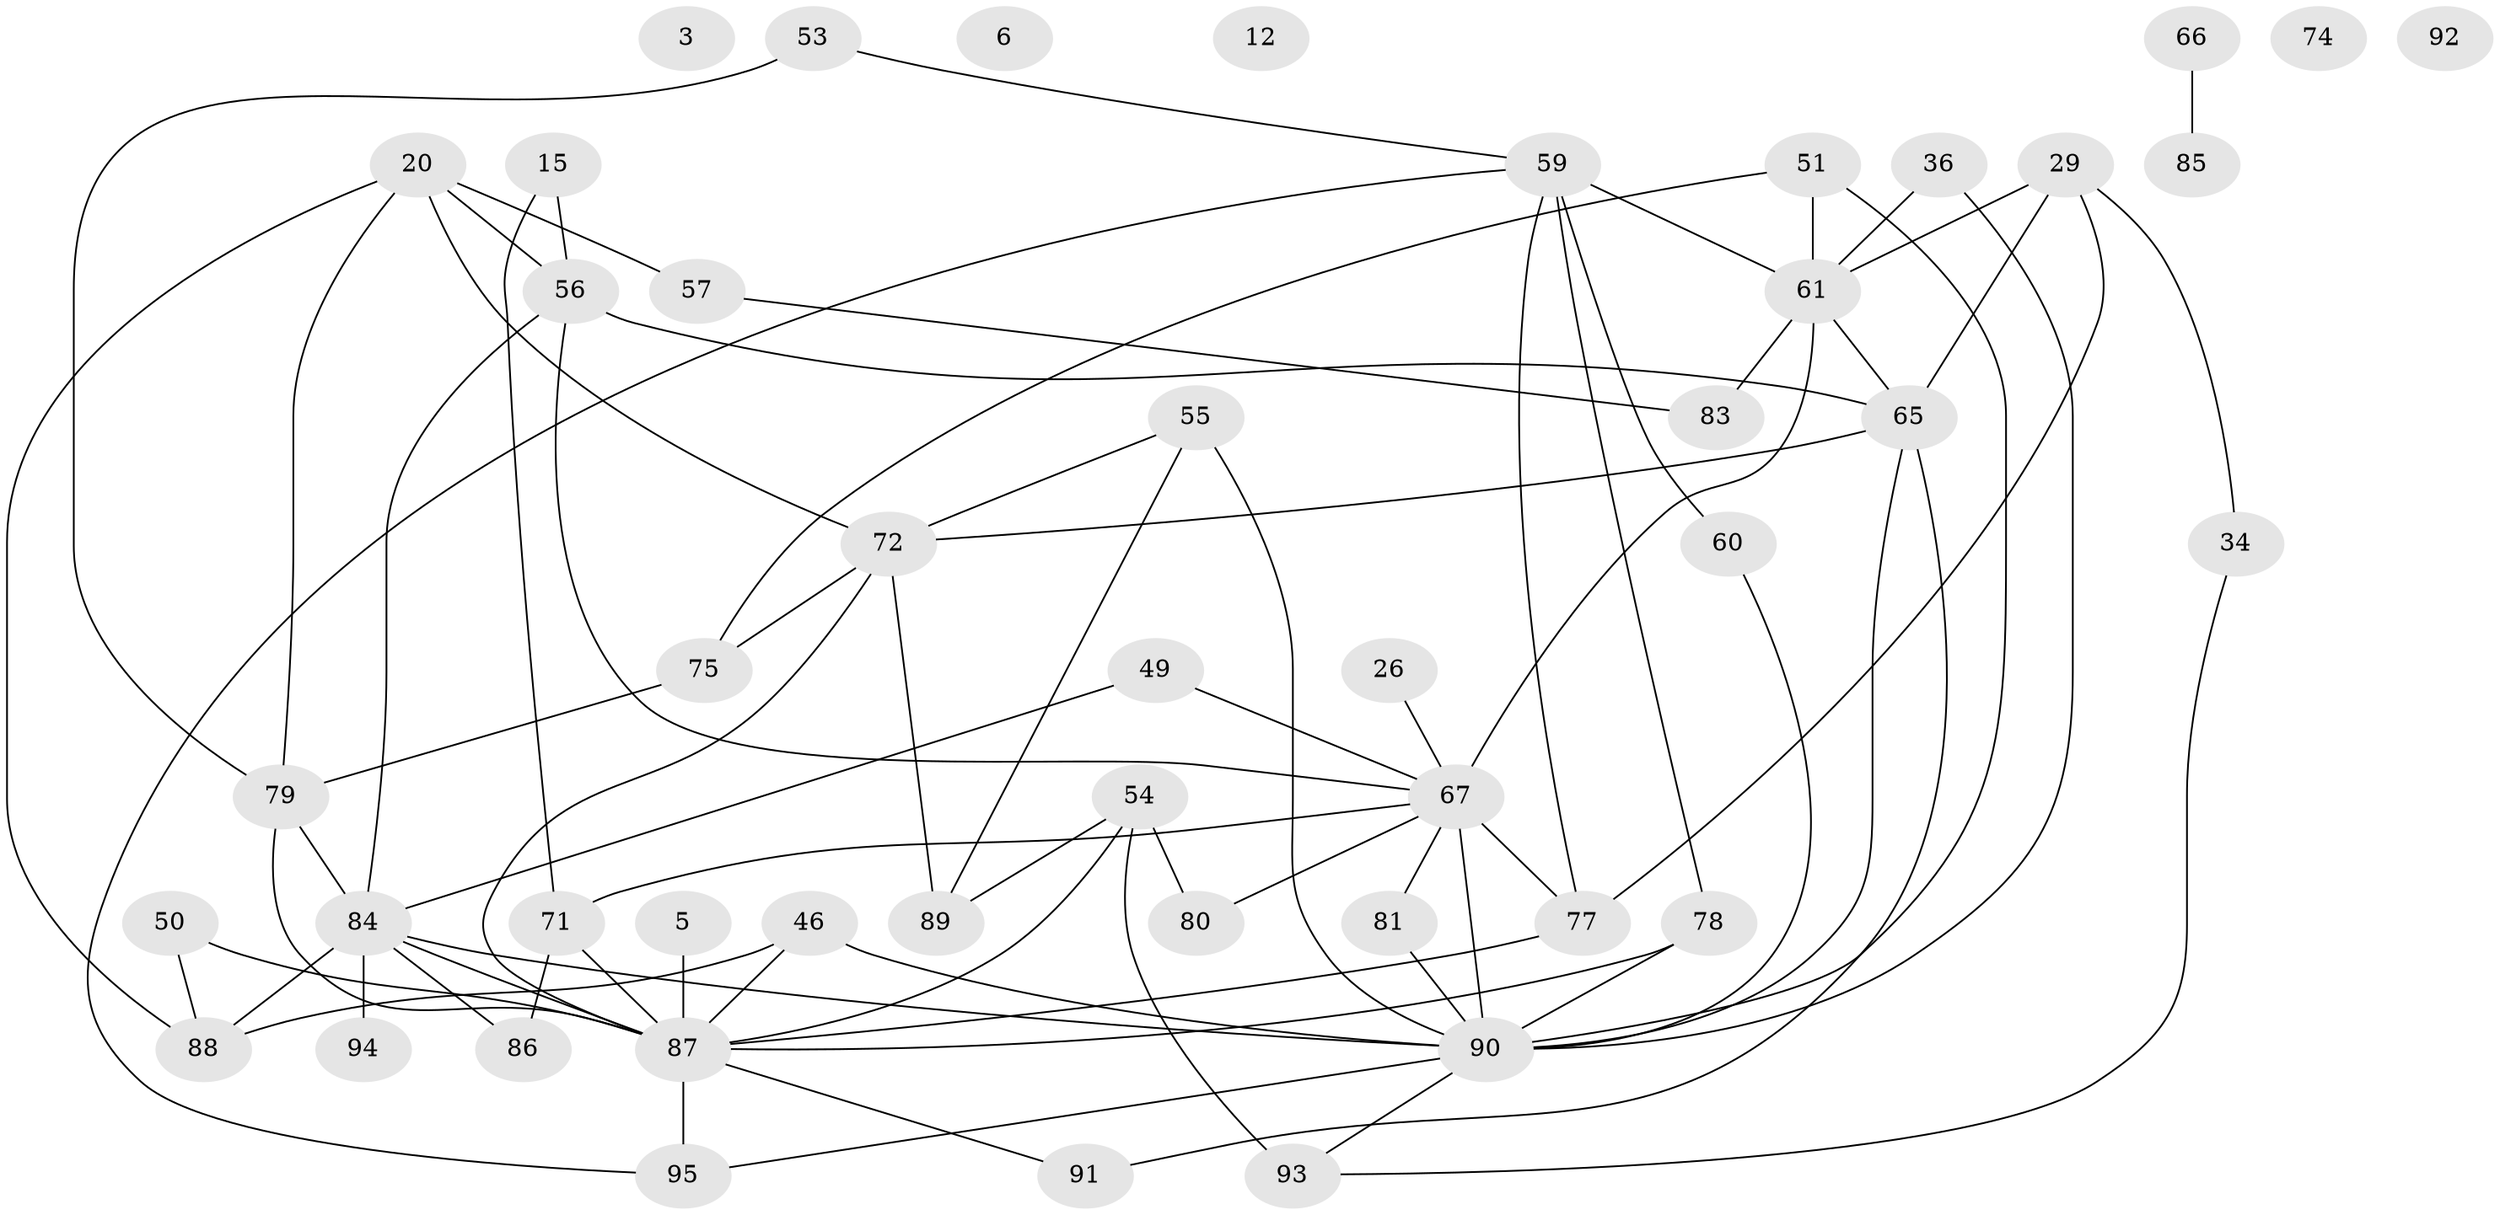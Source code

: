 // original degree distribution, {3: 0.22105263157894736, 2: 0.28421052631578947, 0: 0.05263157894736842, 7: 0.042105263157894736, 1: 0.07368421052631578, 4: 0.16842105263157894, 5: 0.10526315789473684, 8: 0.021052631578947368, 6: 0.031578947368421054}
// Generated by graph-tools (version 1.1) at 2025/40/03/09/25 04:40:46]
// undirected, 47 vertices, 78 edges
graph export_dot {
graph [start="1"]
  node [color=gray90,style=filled];
  3;
  5;
  6;
  12;
  15;
  20;
  26;
  29 [super="+8"];
  34;
  36;
  46;
  49;
  50;
  51;
  53;
  54 [super="+14+41"];
  55;
  56 [super="+9+44"];
  57;
  59 [super="+43"];
  60;
  61 [super="+11"];
  65 [super="+13+47"];
  66;
  67 [super="+64+62"];
  71;
  72 [super="+45"];
  74;
  75;
  77;
  78 [super="+2+30+38"];
  79 [super="+69"];
  80 [super="+23"];
  81;
  83 [super="+27+35"];
  84 [super="+42"];
  85;
  86 [super="+58"];
  87 [super="+76+68"];
  88 [super="+40+52+82"];
  89;
  90 [super="+32+25+63+73"];
  91;
  92;
  93 [super="+70"];
  94 [super="+37"];
  95 [super="+48"];
  5 -- 87;
  15 -- 56;
  15 -- 71;
  20 -- 57;
  20 -- 56 [weight=2];
  20 -- 88;
  20 -- 79;
  20 -- 72;
  26 -- 67;
  29 -- 77;
  29 -- 65 [weight=2];
  29 -- 34;
  29 -- 61;
  34 -- 93;
  36 -- 61;
  36 -- 90;
  46 -- 90 [weight=2];
  46 -- 88;
  46 -- 87;
  49 -- 67;
  49 -- 84;
  50 -- 88;
  50 -- 87;
  51 -- 61;
  51 -- 75;
  51 -- 90 [weight=2];
  53 -- 59;
  53 -- 79;
  54 -- 80;
  54 -- 93 [weight=2];
  54 -- 89;
  54 -- 87;
  55 -- 72;
  55 -- 89;
  55 -- 90 [weight=2];
  56 -- 65;
  56 -- 67;
  56 -- 84;
  57 -- 83;
  59 -- 60;
  59 -- 77 [weight=2];
  59 -- 95;
  59 -- 61 [weight=2];
  59 -- 78 [weight=2];
  60 -- 90;
  61 -- 67 [weight=2];
  61 -- 83;
  61 -- 65;
  65 -- 90 [weight=4];
  65 -- 72;
  65 -- 91;
  66 -- 85;
  67 -- 71 [weight=2];
  67 -- 81 [weight=2];
  67 -- 77;
  67 -- 90 [weight=6];
  67 -- 80;
  71 -- 86;
  71 -- 87;
  72 -- 87;
  72 -- 89;
  72 -- 75;
  75 -- 79;
  77 -- 87;
  78 -- 87 [weight=2];
  78 -- 90;
  79 -- 84;
  79 -- 87 [weight=2];
  81 -- 90;
  84 -- 87;
  84 -- 94;
  84 -- 90 [weight=3];
  84 -- 86;
  84 -- 88;
  87 -- 95;
  87 -- 91;
  90 -- 93;
  90 -- 95;
}

